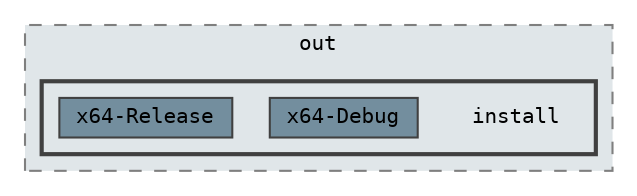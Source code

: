 digraph "C:/Users/s239074/Documents/ogl_renderer/thirdparty/assimp/out/install"
{
 // LATEX_PDF_SIZE
  bgcolor="transparent";
  edge [fontname=Terminal,fontsize=10,labelfontname=Helvetica,labelfontsize=10];
  node [fontname=Terminal,fontsize=10,shape=box,height=0.2,width=0.4];
  compound=true
  subgraph clusterdir_2f58d89872025ecd9951dad3663ddbcf {
    graph [ bgcolor="#e0e6e9", pencolor="grey50", label="out", fontname=Terminal,fontsize=10 style="filled,dashed", URL="dir_2f58d89872025ecd9951dad3663ddbcf.html",tooltip=""]
  subgraph clusterdir_086a88c35d8e8b6b048dedb2bfc71241 {
    graph [ bgcolor="#e0e6e9", pencolor="grey25", label="", fontname=Terminal,fontsize=10 style="filled,bold", URL="dir_086a88c35d8e8b6b048dedb2bfc71241.html",tooltip=""]
    dir_086a88c35d8e8b6b048dedb2bfc71241 [shape=plaintext, label="install"];
  dir_3ad571823d2a5d8c8b93b7211013018c [label="x64-Debug", fillcolor="#738e9e", color="grey25", style="filled", URL="dir_3ad571823d2a5d8c8b93b7211013018c.html",tooltip=""];
  dir_9d689171a2e0e90446070314fe96620b [label="x64-Release", fillcolor="#738e9e", color="grey25", style="filled", URL="dir_9d689171a2e0e90446070314fe96620b.html",tooltip=""];
  }
  }
}
